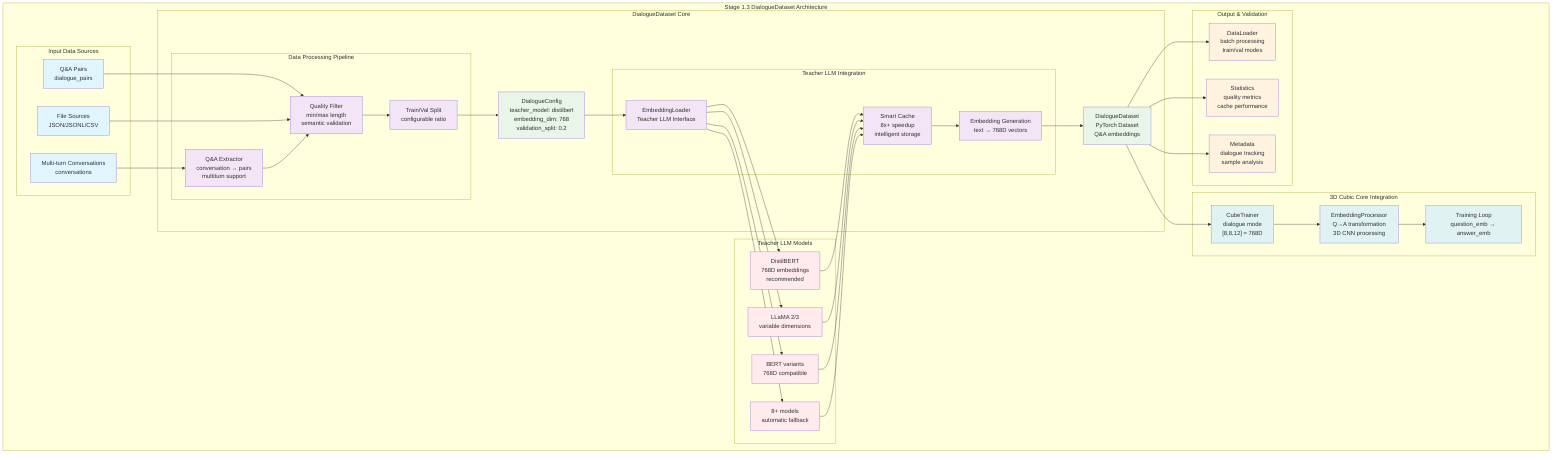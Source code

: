 graph TB
    subgraph "Stage 1.3 DialogueDataset Architecture"
        subgraph "Input Data Sources"
            QA["Q&A Pairs<br/>dialogue_pairs"]
            CONV["Multi-turn Conversations<br/>conversations"]
            FILES["File Sources<br/>JSON/JSONL/CSV"]
        end

        subgraph "DialogueDataset Core"
            CONFIG["DialogueConfig<br/>teacher_model: distilbert<br/>embedding_dim: 768<br/>validation_split: 0.2"]
            
            subgraph "Data Processing Pipeline"
                FILTER["Quality Filter<br/>min/max length<br/>semantic validation"]
                EXTRACT["Q&A Extractor<br/>conversation → pairs<br/>multiturn support"]
                SPLIT["Train/Val Split<br/>configurable ratio"]
            end
            
            subgraph "Teacher LLM Integration"
                LOADER["EmbeddingLoader<br/>Teacher LLM Interface"]
                CACHE["Smart Cache<br/>8x+ speedup<br/>intelligent storage"]
                EMBED["Embedding Generation<br/>text → 768D vectors"]
            end
            
            DATASET["DialogueDataset<br/>PyTorch Dataset<br/>Q&A embeddings"]
        end

        subgraph "Teacher LLM Models"
            DISTIL["DistilBERT<br/>768D embeddings<br/>recommended"]
            LLAMA["LLaMA 2/3<br/>variable dimensions"]
            BERT["BERT variants<br/>768D compatible"]
            OTHER["8+ models<br/>automatic fallback"]
        end

        subgraph "3D Cubic Core Integration"
            CUBE["CubeTrainer<br/>dialogue mode<br/>[8,8,12] = 768D"]
            PROC["EmbeddingProcessor<br/>Q→A transformation<br/>3D CNN processing"]
            TRAIN["Training Loop<br/>question_emb → answer_emb"]
        end

        subgraph "Output & Validation"
            LOADER_OUT["DataLoader<br/>batch processing<br/>train/val modes"]
            STATS["Statistics<br/>quality metrics<br/>cache performance"]
            META["Metadata<br/>dialogue tracking<br/>sample analysis"]
        end
    end

    %% Data Flow
    QA --> FILTER
    CONV --> EXTRACT
    FILES --> FILTER
    
    EXTRACT --> FILTER
    FILTER --> SPLIT
    SPLIT --> CONFIG
    
    CONFIG --> LOADER
    LOADER --> DISTIL
    LOADER --> LLAMA  
    LOADER --> BERT
    LOADER --> OTHER
    
    DISTIL --> CACHE
    LLAMA --> CACHE
    BERT --> CACHE
    OTHER --> CACHE
    
    CACHE --> EMBED
    EMBED --> DATASET
    
    DATASET --> LOADER_OUT
    DATASET --> STATS
    DATASET --> META
    
    %% Integration Flow
    DATASET --> CUBE
    CUBE --> PROC
    PROC --> TRAIN
    
    %% Architecture Annotations
    classDef inputNode fill:#e1f5fe
    classDef processNode fill:#f3e5f5
    classDef coreNode fill:#e8f5e8
    classDef outputNode fill:#fff3e0
    classDef teacherNode fill:#ffebee
    classDef cubeNode fill:#e0f2f1
    
    class QA,CONV,FILES inputNode
    class FILTER,EXTRACT,SPLIT,LOADER,CACHE,EMBED processNode
    class CONFIG,DATASET coreNode
    class LOADER_OUT,STATS,META outputNode
    class DISTIL,LLAMA,BERT,OTHER teacherNode
    class CUBE,PROC,TRAIN cubeNode